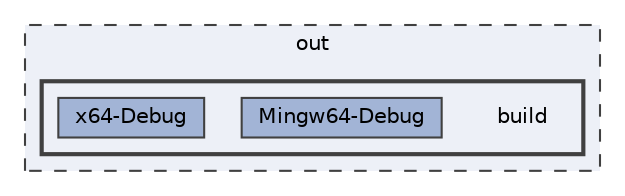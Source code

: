 digraph "E:/Code/Skola/Su/CProg/CProg-Project/out/build"
{
 // LATEX_PDF_SIZE
  bgcolor="transparent";
  edge [fontname=Helvetica,fontsize=10,labelfontname=Helvetica,labelfontsize=10];
  node [fontname=Helvetica,fontsize=10,shape=box,height=0.2,width=0.4];
  compound=true
  subgraph clusterdir_f09d564695a8a7f5713b0ef37bdf7d31 {
    graph [ bgcolor="#edf0f7", pencolor="grey25", label="out", fontname=Helvetica,fontsize=10 style="filled,dashed", URL="dir_f09d564695a8a7f5713b0ef37bdf7d31.html",tooltip=""]
  subgraph clusterdir_26e161bd706b689737ea0ef524ddc480 {
    graph [ bgcolor="#edf0f7", pencolor="grey25", label="", fontname=Helvetica,fontsize=10 style="filled,bold", URL="dir_26e161bd706b689737ea0ef524ddc480.html",tooltip=""]
    dir_26e161bd706b689737ea0ef524ddc480 [shape=plaintext, label="build"];
  dir_9e480486be5931b1e8f43b1c5a3aafaa [label="Mingw64-Debug", fillcolor="#a2b4d6", color="grey25", style="filled", URL="dir_9e480486be5931b1e8f43b1c5a3aafaa.html",tooltip=""];
  dir_e3da2e21cd04b3876441f71203b18d9f [label="x64-Debug", fillcolor="#a2b4d6", color="grey25", style="filled", URL="dir_e3da2e21cd04b3876441f71203b18d9f.html",tooltip=""];
  }
  }
}

